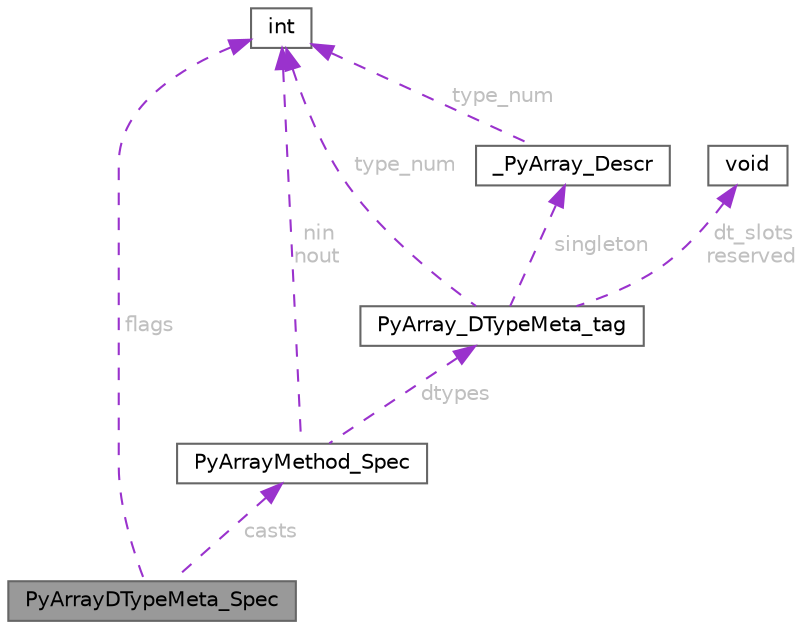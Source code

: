 digraph "PyArrayDTypeMeta_Spec"
{
 // LATEX_PDF_SIZE
  bgcolor="transparent";
  edge [fontname=Helvetica,fontsize=10,labelfontname=Helvetica,labelfontsize=10];
  node [fontname=Helvetica,fontsize=10,shape=box,height=0.2,width=0.4];
  Node1 [id="Node000001",label="PyArrayDTypeMeta_Spec",height=0.2,width=0.4,color="gray40", fillcolor="grey60", style="filled", fontcolor="black",tooltip=" "];
  Node2 -> Node1 [id="edge1_Node000001_Node000002",dir="back",color="darkorchid3",style="dashed",tooltip=" ",label=" flags",fontcolor="grey" ];
  Node2 [id="Node000002",label="int",height=0.2,width=0.4,color="gray40", fillcolor="white", style="filled",tooltip=" "];
  Node3 -> Node1 [id="edge2_Node000001_Node000003",dir="back",color="darkorchid3",style="dashed",tooltip=" ",label=" casts",fontcolor="grey" ];
  Node3 [id="Node000003",label="PyArrayMethod_Spec",height=0.2,width=0.4,color="gray40", fillcolor="white", style="filled",URL="$structPyArrayMethod__Spec.html",tooltip=" "];
  Node2 -> Node3 [id="edge3_Node000003_Node000002",dir="back",color="darkorchid3",style="dashed",tooltip=" ",label=" nin\nnout",fontcolor="grey" ];
  Node4 -> Node3 [id="edge4_Node000003_Node000004",dir="back",color="darkorchid3",style="dashed",tooltip=" ",label=" dtypes",fontcolor="grey" ];
  Node4 [id="Node000004",label="PyArray_DTypeMeta_tag",height=0.2,width=0.4,color="gray40", fillcolor="white", style="filled",URL="$structPyArray__DTypeMeta__tag.html",tooltip=" "];
  Node5 -> Node4 [id="edge5_Node000004_Node000005",dir="back",color="darkorchid3",style="dashed",tooltip=" ",label=" singleton",fontcolor="grey" ];
  Node5 [id="Node000005",label="_PyArray_Descr",height=0.2,width=0.4,color="gray40", fillcolor="white", style="filled",URL="$struct__PyArray__Descr.html",tooltip=" "];
  Node2 -> Node5 [id="edge6_Node000005_Node000002",dir="back",color="darkorchid3",style="dashed",tooltip=" ",label=" type_num",fontcolor="grey" ];
  Node2 -> Node4 [id="edge7_Node000004_Node000002",dir="back",color="darkorchid3",style="dashed",tooltip=" ",label=" type_num",fontcolor="grey" ];
  Node6 -> Node4 [id="edge8_Node000004_Node000006",dir="back",color="darkorchid3",style="dashed",tooltip=" ",label=" dt_slots\nreserved",fontcolor="grey" ];
  Node6 [id="Node000006",label="void",height=0.2,width=0.4,color="gray40", fillcolor="white", style="filled",tooltip=" "];
}
